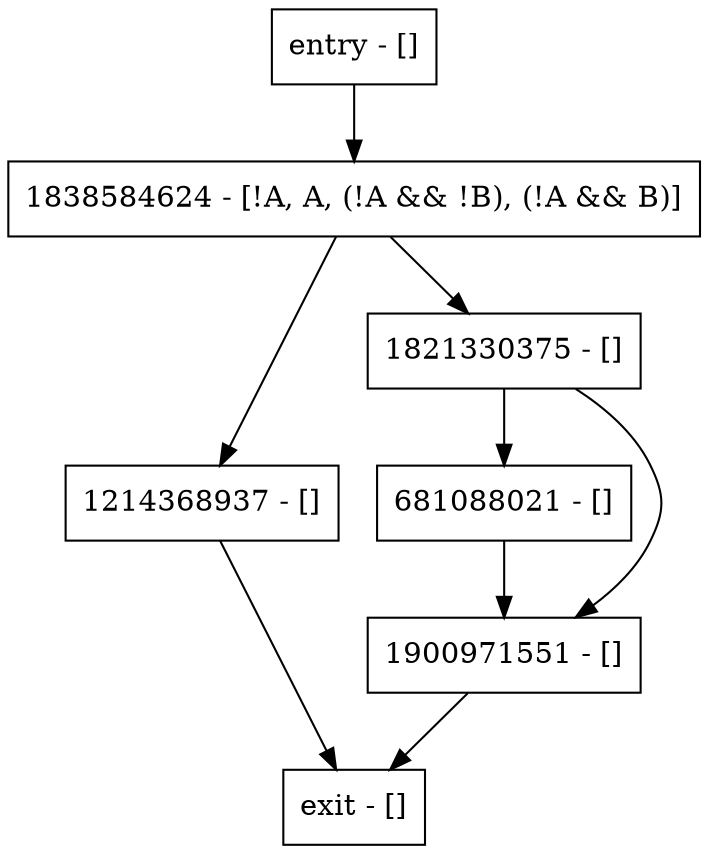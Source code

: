 digraph main {
node [shape=record];
entry [label="entry - []"];
exit [label="exit - []"];
681088021 [label="681088021 - []"];
1900971551 [label="1900971551 - []"];
1214368937 [label="1214368937 - []"];
1821330375 [label="1821330375 - []"];
1838584624 [label="1838584624 - [!A, A, (!A && !B), (!A && B)]"];
entry;
exit;
entry -> 1838584624;
681088021 -> 1900971551;
1900971551 -> exit;
1214368937 -> exit;
1821330375 -> 681088021;
1821330375 -> 1900971551;
1838584624 -> 1214368937;
1838584624 -> 1821330375;
}

